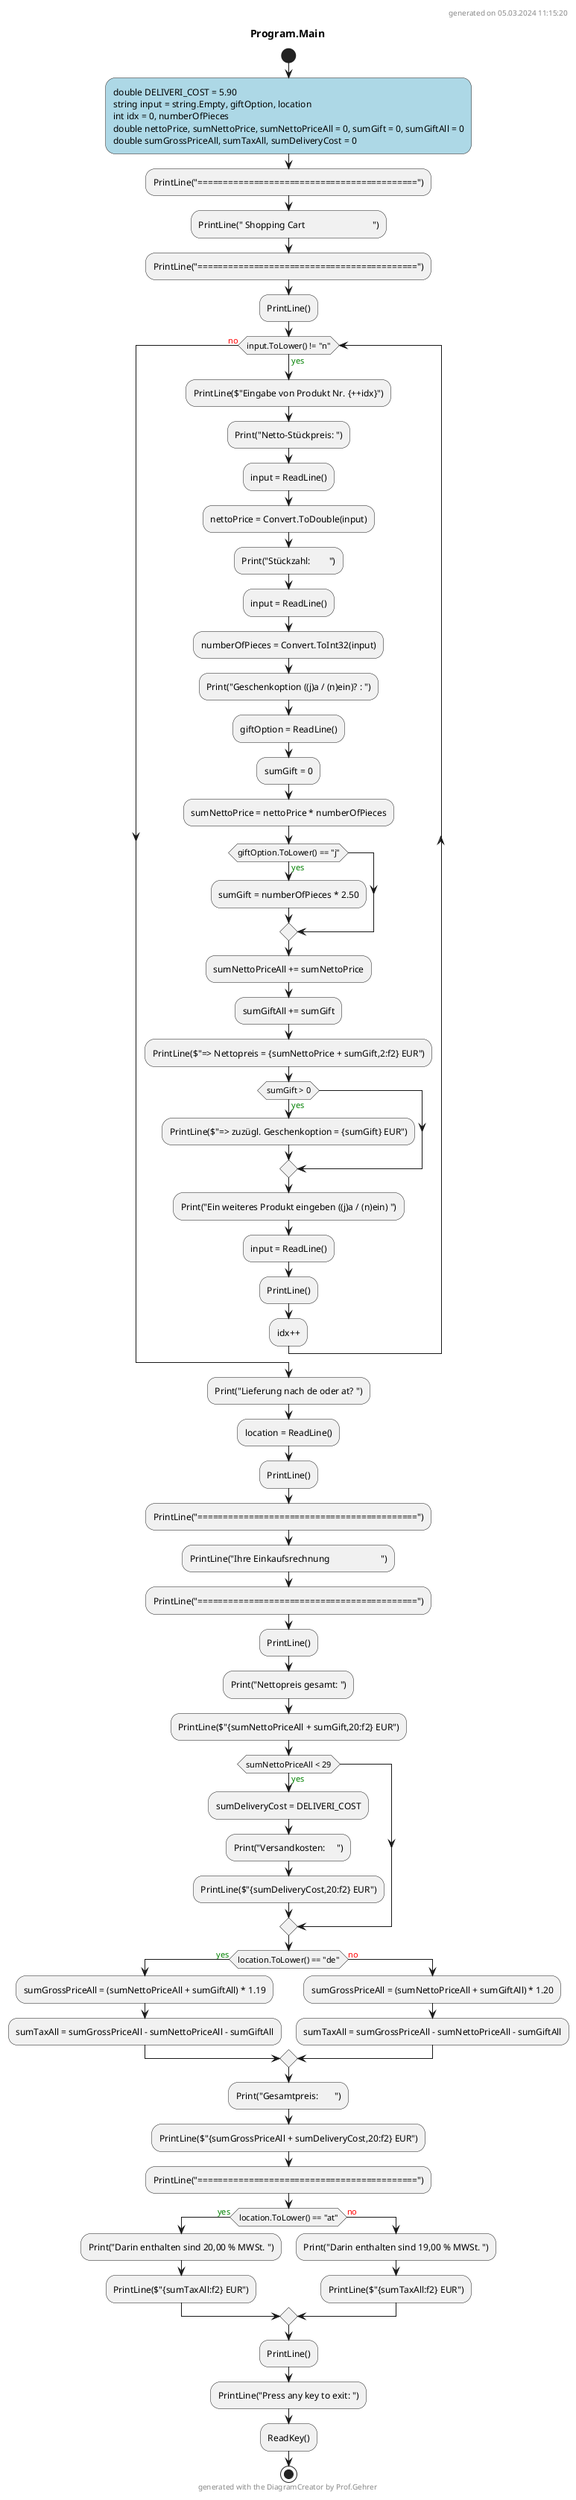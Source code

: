 @startuml Program.Main
header
generated on 05.03.2024 11:15:20
end header
title Program.Main
start
#LightBlue:double DELIVERI_COST = 5.90
string input = string.Empty, giftOption, location
int idx = 0, numberOfPieces
double nettoPrice, sumNettoPrice, sumNettoPriceAll = 0, sumGift = 0, sumGiftAll = 0
double sumGrossPriceAll, sumTaxAll, sumDeliveryCost = 0;
:PrintLine("===========================================");
:PrintLine(" Shopping Cart                             ");
:PrintLine("===========================================");
:PrintLine();
while (input.ToLower() != "n") is (<color:green>yes)
    :PrintLine($"Eingabe von Produkt Nr. {++idx}");
    :Print("Netto-Stückpreis: ");
    :input = ReadLine();
    :nettoPrice = Convert.ToDouble(input);
    :Print("Stückzahl:        ");
    :input = ReadLine();
    :numberOfPieces = Convert.ToInt32(input);
    :Print("Geschenkoption ((j)a / (n)ein)? : ");
    :giftOption = ReadLine();
    :sumGift = 0;
    :sumNettoPrice = nettoPrice * numberOfPieces;
    if (giftOption.ToLower() == "j") then (<color:green>yes)
        :sumGift = numberOfPieces * 2.50;
    endif
    :sumNettoPriceAll += sumNettoPrice;
    :sumGiftAll += sumGift;
    :PrintLine($"=> Nettopreis = {sumNettoPrice + sumGift,2:f2} EUR");
    if (sumGift > 0) then (<color:green>yes)
        :PrintLine($"=> zuzügl. Geschenkoption = {sumGift} EUR");
    endif
    :Print("Ein weiteres Produkt eingeben ((j)a / (n)ein) ");
    :input = ReadLine();
    :PrintLine();
    :idx++;
endwhile (<color:red>no)
:Print("Lieferung nach de oder at? ");
:location = ReadLine();
:PrintLine();
:PrintLine("===========================================");
:PrintLine("Ihre Einkaufsrechnung                      ");
:PrintLine("===========================================");
:PrintLine();
:Print("Nettopreis gesamt: ");
:PrintLine($"{sumNettoPriceAll + sumGift,20:f2} EUR");
if (sumNettoPriceAll < 29) then (<color:green>yes)
    :sumDeliveryCost = DELIVERI_COST;
    :Print("Versandkosten:     ");
    :PrintLine($"{sumDeliveryCost,20:f2} EUR");
endif
if (location.ToLower() == "de") then (<color:green>yes)
    :sumGrossPriceAll = (sumNettoPriceAll + sumGiftAll) * 1.19;
    :sumTaxAll = sumGrossPriceAll - sumNettoPriceAll - sumGiftAll;
  else (<color:red>no)
      :sumGrossPriceAll = (sumNettoPriceAll + sumGiftAll) * 1.20;
      :sumTaxAll = sumGrossPriceAll - sumNettoPriceAll - sumGiftAll;
endif
:Print("Gesamtpreis:       ");
:PrintLine($"{sumGrossPriceAll + sumDeliveryCost,20:f2} EUR");
:PrintLine("===========================================");
if (location.ToLower() == "at") then (<color:green>yes)
    :Print("Darin enthalten sind 20,00 % MWSt. ");
    :PrintLine($"{sumTaxAll:f2} EUR");
  else (<color:red>no)
      :Print("Darin enthalten sind 19,00 % MWSt. ");
      :PrintLine($"{sumTaxAll:f2} EUR");
endif
:PrintLine();
:PrintLine("Press any key to exit: ");
:ReadKey();
footer
generated with the DiagramCreator by Prof.Gehrer
end footer
stop
@enduml
